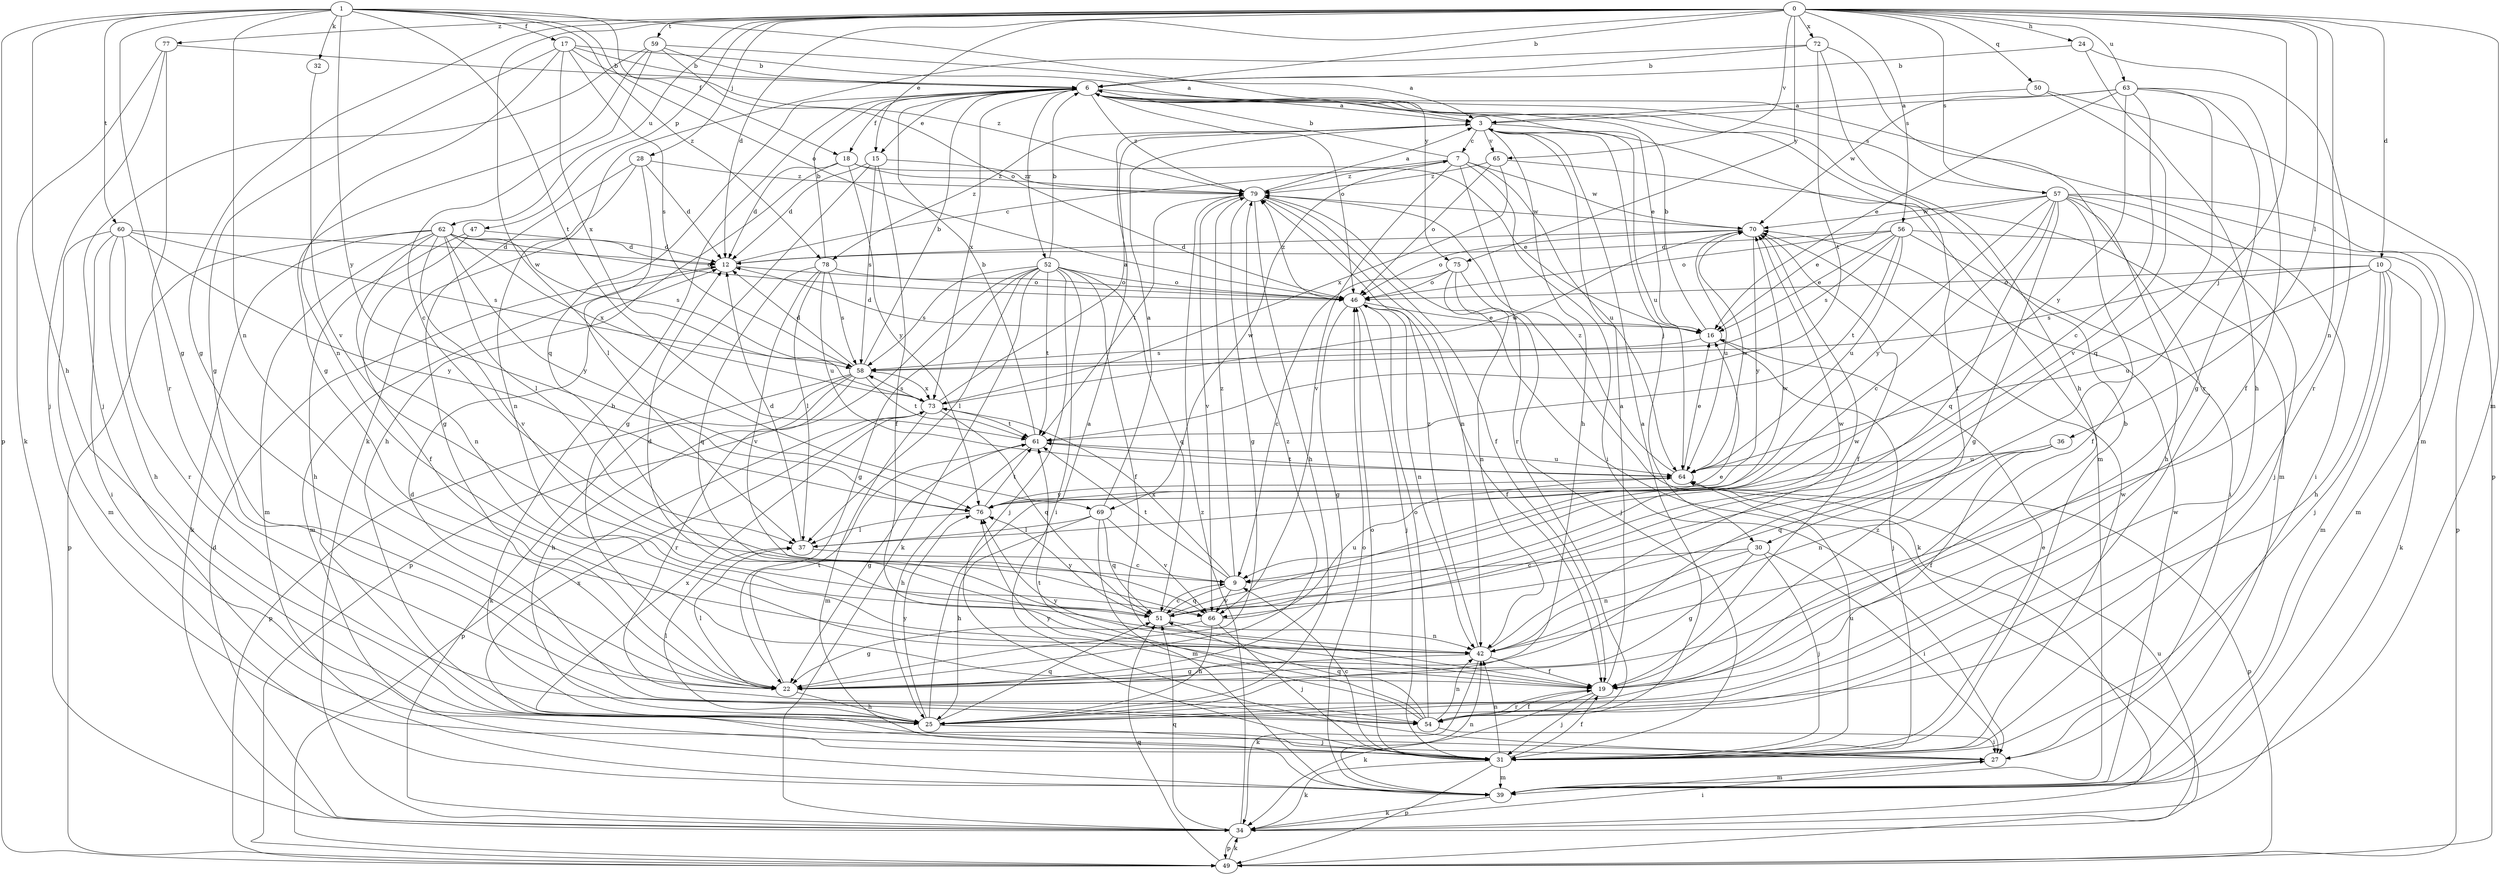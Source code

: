 strict digraph  {
0;
1;
3;
6;
7;
9;
10;
12;
15;
16;
17;
18;
19;
22;
24;
25;
27;
28;
30;
31;
32;
34;
36;
37;
39;
42;
46;
47;
49;
50;
51;
52;
54;
56;
57;
58;
59;
60;
61;
62;
63;
64;
65;
66;
69;
70;
72;
73;
75;
76;
77;
78;
79;
0 -> 6  [label=b];
0 -> 10  [label=d];
0 -> 12  [label=d];
0 -> 15  [label=e];
0 -> 22  [label=g];
0 -> 24  [label=h];
0 -> 28  [label=j];
0 -> 30  [label=j];
0 -> 36  [label=l];
0 -> 39  [label=m];
0 -> 42  [label=n];
0 -> 47  [label=p];
0 -> 50  [label=q];
0 -> 56  [label=s];
0 -> 57  [label=s];
0 -> 59  [label=t];
0 -> 62  [label=u];
0 -> 63  [label=u];
0 -> 65  [label=v];
0 -> 69  [label=w];
0 -> 72  [label=x];
0 -> 75  [label=y];
0 -> 77  [label=z];
1 -> 17  [label=f];
1 -> 18  [label=f];
1 -> 22  [label=g];
1 -> 25  [label=h];
1 -> 32  [label=k];
1 -> 42  [label=n];
1 -> 46  [label=o];
1 -> 49  [label=p];
1 -> 60  [label=t];
1 -> 61  [label=t];
1 -> 75  [label=y];
1 -> 76  [label=y];
1 -> 78  [label=z];
3 -> 7  [label=c];
3 -> 25  [label=h];
3 -> 30  [label=j];
3 -> 39  [label=m];
3 -> 64  [label=u];
3 -> 65  [label=v];
3 -> 78  [label=z];
6 -> 3  [label=a];
6 -> 15  [label=e];
6 -> 16  [label=e];
6 -> 18  [label=f];
6 -> 19  [label=f];
6 -> 39  [label=m];
6 -> 46  [label=o];
6 -> 51  [label=q];
6 -> 52  [label=r];
6 -> 57  [label=s];
6 -> 73  [label=x];
6 -> 79  [label=z];
7 -> 6  [label=b];
7 -> 27  [label=i];
7 -> 54  [label=r];
7 -> 64  [label=u];
7 -> 66  [label=v];
7 -> 69  [label=w];
7 -> 70  [label=w];
7 -> 79  [label=z];
9 -> 51  [label=q];
9 -> 61  [label=t];
9 -> 66  [label=v];
9 -> 73  [label=x];
9 -> 79  [label=z];
10 -> 25  [label=h];
10 -> 31  [label=j];
10 -> 34  [label=k];
10 -> 39  [label=m];
10 -> 46  [label=o];
10 -> 58  [label=s];
10 -> 64  [label=u];
12 -> 7  [label=c];
12 -> 39  [label=m];
12 -> 46  [label=o];
15 -> 12  [label=d];
15 -> 19  [label=f];
15 -> 22  [label=g];
15 -> 58  [label=s];
15 -> 79  [label=z];
16 -> 6  [label=b];
16 -> 12  [label=d];
16 -> 31  [label=j];
16 -> 58  [label=s];
17 -> 3  [label=a];
17 -> 6  [label=b];
17 -> 22  [label=g];
17 -> 42  [label=n];
17 -> 58  [label=s];
17 -> 73  [label=x];
17 -> 79  [label=z];
18 -> 12  [label=d];
18 -> 16  [label=e];
18 -> 25  [label=h];
18 -> 76  [label=y];
18 -> 79  [label=z];
19 -> 3  [label=a];
19 -> 31  [label=j];
19 -> 34  [label=k];
19 -> 54  [label=r];
19 -> 76  [label=y];
22 -> 25  [label=h];
22 -> 37  [label=l];
22 -> 61  [label=t];
22 -> 79  [label=z];
24 -> 6  [label=b];
24 -> 25  [label=h];
24 -> 54  [label=r];
25 -> 3  [label=a];
25 -> 6  [label=b];
25 -> 31  [label=j];
25 -> 37  [label=l];
25 -> 51  [label=q];
25 -> 76  [label=y];
27 -> 39  [label=m];
27 -> 73  [label=x];
28 -> 12  [label=d];
28 -> 22  [label=g];
28 -> 37  [label=l];
28 -> 42  [label=n];
28 -> 79  [label=z];
30 -> 9  [label=c];
30 -> 22  [label=g];
30 -> 27  [label=i];
30 -> 31  [label=j];
30 -> 42  [label=n];
31 -> 6  [label=b];
31 -> 9  [label=c];
31 -> 16  [label=e];
31 -> 19  [label=f];
31 -> 34  [label=k];
31 -> 39  [label=m];
31 -> 42  [label=n];
31 -> 46  [label=o];
31 -> 49  [label=p];
31 -> 64  [label=u];
31 -> 70  [label=w];
31 -> 73  [label=x];
32 -> 66  [label=v];
34 -> 12  [label=d];
34 -> 27  [label=i];
34 -> 49  [label=p];
34 -> 51  [label=q];
34 -> 64  [label=u];
34 -> 79  [label=z];
36 -> 19  [label=f];
36 -> 42  [label=n];
36 -> 51  [label=q];
36 -> 64  [label=u];
37 -> 9  [label=c];
37 -> 12  [label=d];
37 -> 70  [label=w];
39 -> 34  [label=k];
39 -> 42  [label=n];
39 -> 46  [label=o];
39 -> 70  [label=w];
42 -> 19  [label=f];
42 -> 22  [label=g];
42 -> 34  [label=k];
42 -> 70  [label=w];
42 -> 79  [label=z];
46 -> 16  [label=e];
46 -> 19  [label=f];
46 -> 22  [label=g];
46 -> 31  [label=j];
46 -> 42  [label=n];
46 -> 79  [label=z];
47 -> 12  [label=d];
47 -> 19  [label=f];
47 -> 25  [label=h];
49 -> 34  [label=k];
49 -> 51  [label=q];
49 -> 79  [label=z];
50 -> 3  [label=a];
50 -> 49  [label=p];
50 -> 66  [label=v];
51 -> 9  [label=c];
51 -> 12  [label=d];
51 -> 16  [label=e];
51 -> 42  [label=n];
51 -> 70  [label=w];
51 -> 76  [label=y];
52 -> 6  [label=b];
52 -> 19  [label=f];
52 -> 22  [label=g];
52 -> 27  [label=i];
52 -> 31  [label=j];
52 -> 34  [label=k];
52 -> 37  [label=l];
52 -> 46  [label=o];
52 -> 49  [label=p];
52 -> 51  [label=q];
52 -> 58  [label=s];
52 -> 61  [label=t];
54 -> 3  [label=a];
54 -> 12  [label=d];
54 -> 19  [label=f];
54 -> 27  [label=i];
54 -> 42  [label=n];
54 -> 46  [label=o];
54 -> 51  [label=q];
54 -> 61  [label=t];
54 -> 76  [label=y];
56 -> 12  [label=d];
56 -> 16  [label=e];
56 -> 27  [label=i];
56 -> 39  [label=m];
56 -> 46  [label=o];
56 -> 58  [label=s];
56 -> 61  [label=t];
56 -> 64  [label=u];
57 -> 9  [label=c];
57 -> 16  [label=e];
57 -> 19  [label=f];
57 -> 22  [label=g];
57 -> 25  [label=h];
57 -> 27  [label=i];
57 -> 31  [label=j];
57 -> 49  [label=p];
57 -> 51  [label=q];
57 -> 70  [label=w];
57 -> 76  [label=y];
58 -> 6  [label=b];
58 -> 12  [label=d];
58 -> 25  [label=h];
58 -> 34  [label=k];
58 -> 49  [label=p];
58 -> 54  [label=r];
58 -> 61  [label=t];
58 -> 73  [label=x];
59 -> 3  [label=a];
59 -> 6  [label=b];
59 -> 9  [label=c];
59 -> 22  [label=g];
59 -> 31  [label=j];
59 -> 46  [label=o];
60 -> 12  [label=d];
60 -> 25  [label=h];
60 -> 27  [label=i];
60 -> 39  [label=m];
60 -> 54  [label=r];
60 -> 58  [label=s];
60 -> 76  [label=y];
61 -> 6  [label=b];
61 -> 22  [label=g];
61 -> 25  [label=h];
61 -> 64  [label=u];
62 -> 12  [label=d];
62 -> 34  [label=k];
62 -> 37  [label=l];
62 -> 39  [label=m];
62 -> 42  [label=n];
62 -> 46  [label=o];
62 -> 49  [label=p];
62 -> 58  [label=s];
62 -> 66  [label=v];
62 -> 73  [label=x];
62 -> 76  [label=y];
63 -> 3  [label=a];
63 -> 9  [label=c];
63 -> 16  [label=e];
63 -> 19  [label=f];
63 -> 22  [label=g];
63 -> 51  [label=q];
63 -> 70  [label=w];
63 -> 76  [label=y];
64 -> 16  [label=e];
64 -> 49  [label=p];
64 -> 61  [label=t];
64 -> 70  [label=w];
64 -> 76  [label=y];
64 -> 79  [label=z];
65 -> 39  [label=m];
65 -> 46  [label=o];
65 -> 73  [label=x];
65 -> 79  [label=z];
66 -> 22  [label=g];
66 -> 25  [label=h];
66 -> 31  [label=j];
66 -> 64  [label=u];
69 -> 3  [label=a];
69 -> 25  [label=h];
69 -> 37  [label=l];
69 -> 39  [label=m];
69 -> 51  [label=q];
69 -> 66  [label=v];
70 -> 12  [label=d];
70 -> 19  [label=f];
70 -> 46  [label=o];
70 -> 64  [label=u];
70 -> 76  [label=y];
72 -> 6  [label=b];
72 -> 25  [label=h];
72 -> 34  [label=k];
72 -> 54  [label=r];
72 -> 61  [label=t];
73 -> 3  [label=a];
73 -> 39  [label=m];
73 -> 49  [label=p];
73 -> 51  [label=q];
73 -> 58  [label=s];
73 -> 61  [label=t];
73 -> 70  [label=w];
75 -> 9  [label=c];
75 -> 31  [label=j];
75 -> 34  [label=k];
75 -> 42  [label=n];
75 -> 46  [label=o];
76 -> 37  [label=l];
76 -> 61  [label=t];
77 -> 6  [label=b];
77 -> 31  [label=j];
77 -> 34  [label=k];
77 -> 54  [label=r];
78 -> 6  [label=b];
78 -> 37  [label=l];
78 -> 46  [label=o];
78 -> 51  [label=q];
78 -> 58  [label=s];
78 -> 64  [label=u];
78 -> 66  [label=v];
79 -> 3  [label=a];
79 -> 19  [label=f];
79 -> 22  [label=g];
79 -> 25  [label=h];
79 -> 42  [label=n];
79 -> 61  [label=t];
79 -> 66  [label=v];
79 -> 70  [label=w];
}
